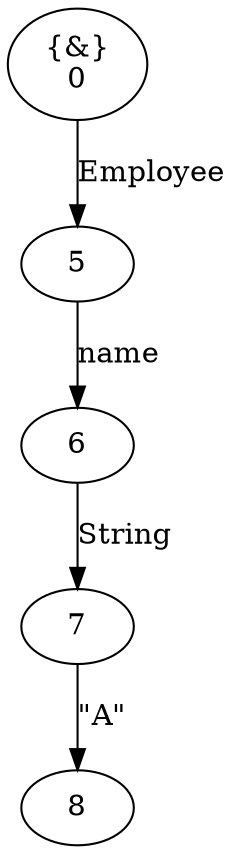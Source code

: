 digraph "g" {
	graph [
		fontsize = "14"
		fontname = "Times-Roman"
		fontcolor = "black"
	]
	node [
		fontsize = "14"
		fontname = "Times-Roman"
		fontcolor = "black"
		shape = "ellipse"
		style = "solid"
	]
	edge [
		fontsize = "14"
		fontname = "Times-Roman"
		fontcolor = "black"
		style = "solid"
	]
	"8" [
		fontsize = "14"
		fontname = "Times-Roman"
		fontcolor = "black"
		label = "\N"
		shape = "ellipse"
		style = "solid"
	]
	"7" [
		fontsize = "14"
		fontname = "Times-Roman"
		fontcolor = "black"
		label = "\N"
		shape = "ellipse"
		style = "solid"
	]
	"6" [
		fontsize = "14"
		fontname = "Times-Roman"
		fontcolor = "black"
		label = "\N"
		shape = "ellipse"
		style = "solid"
	]
	"5" [
		fontsize = "14"
		fontname = "Times-Roman"
		fontcolor = "black"
		label = "\N"
		shape = "ellipse"
		style = "solid"
	]
	"0" [
		fontsize = "14"
		fontname = "Times-Roman"
		fontcolor = "black"
		label = "{&}\n\N"
		shape = "ellipse"
		style = "solid"
	]
	"7" -> "8" [
		fontsize = "14"
		fontname = "Times-Roman"
		fontcolor = "black"
		label = "\"A\""
		style = "solid"
	]
	"6" -> "7" [
		fontsize = "14"
		fontname = "Times-Roman"
		fontcolor = "black"
		label = "String"
		style = "solid"
	]
	"5" -> "6" [
		fontsize = "14"
		fontname = "Times-Roman"
		fontcolor = "black"
		label = "name"
		style = "solid"
	]
	"0" -> "5" [
		fontsize = "14"
		fontname = "Times-Roman"
		fontcolor = "black"
		label = "Employee"
		style = "solid"
	]
}
